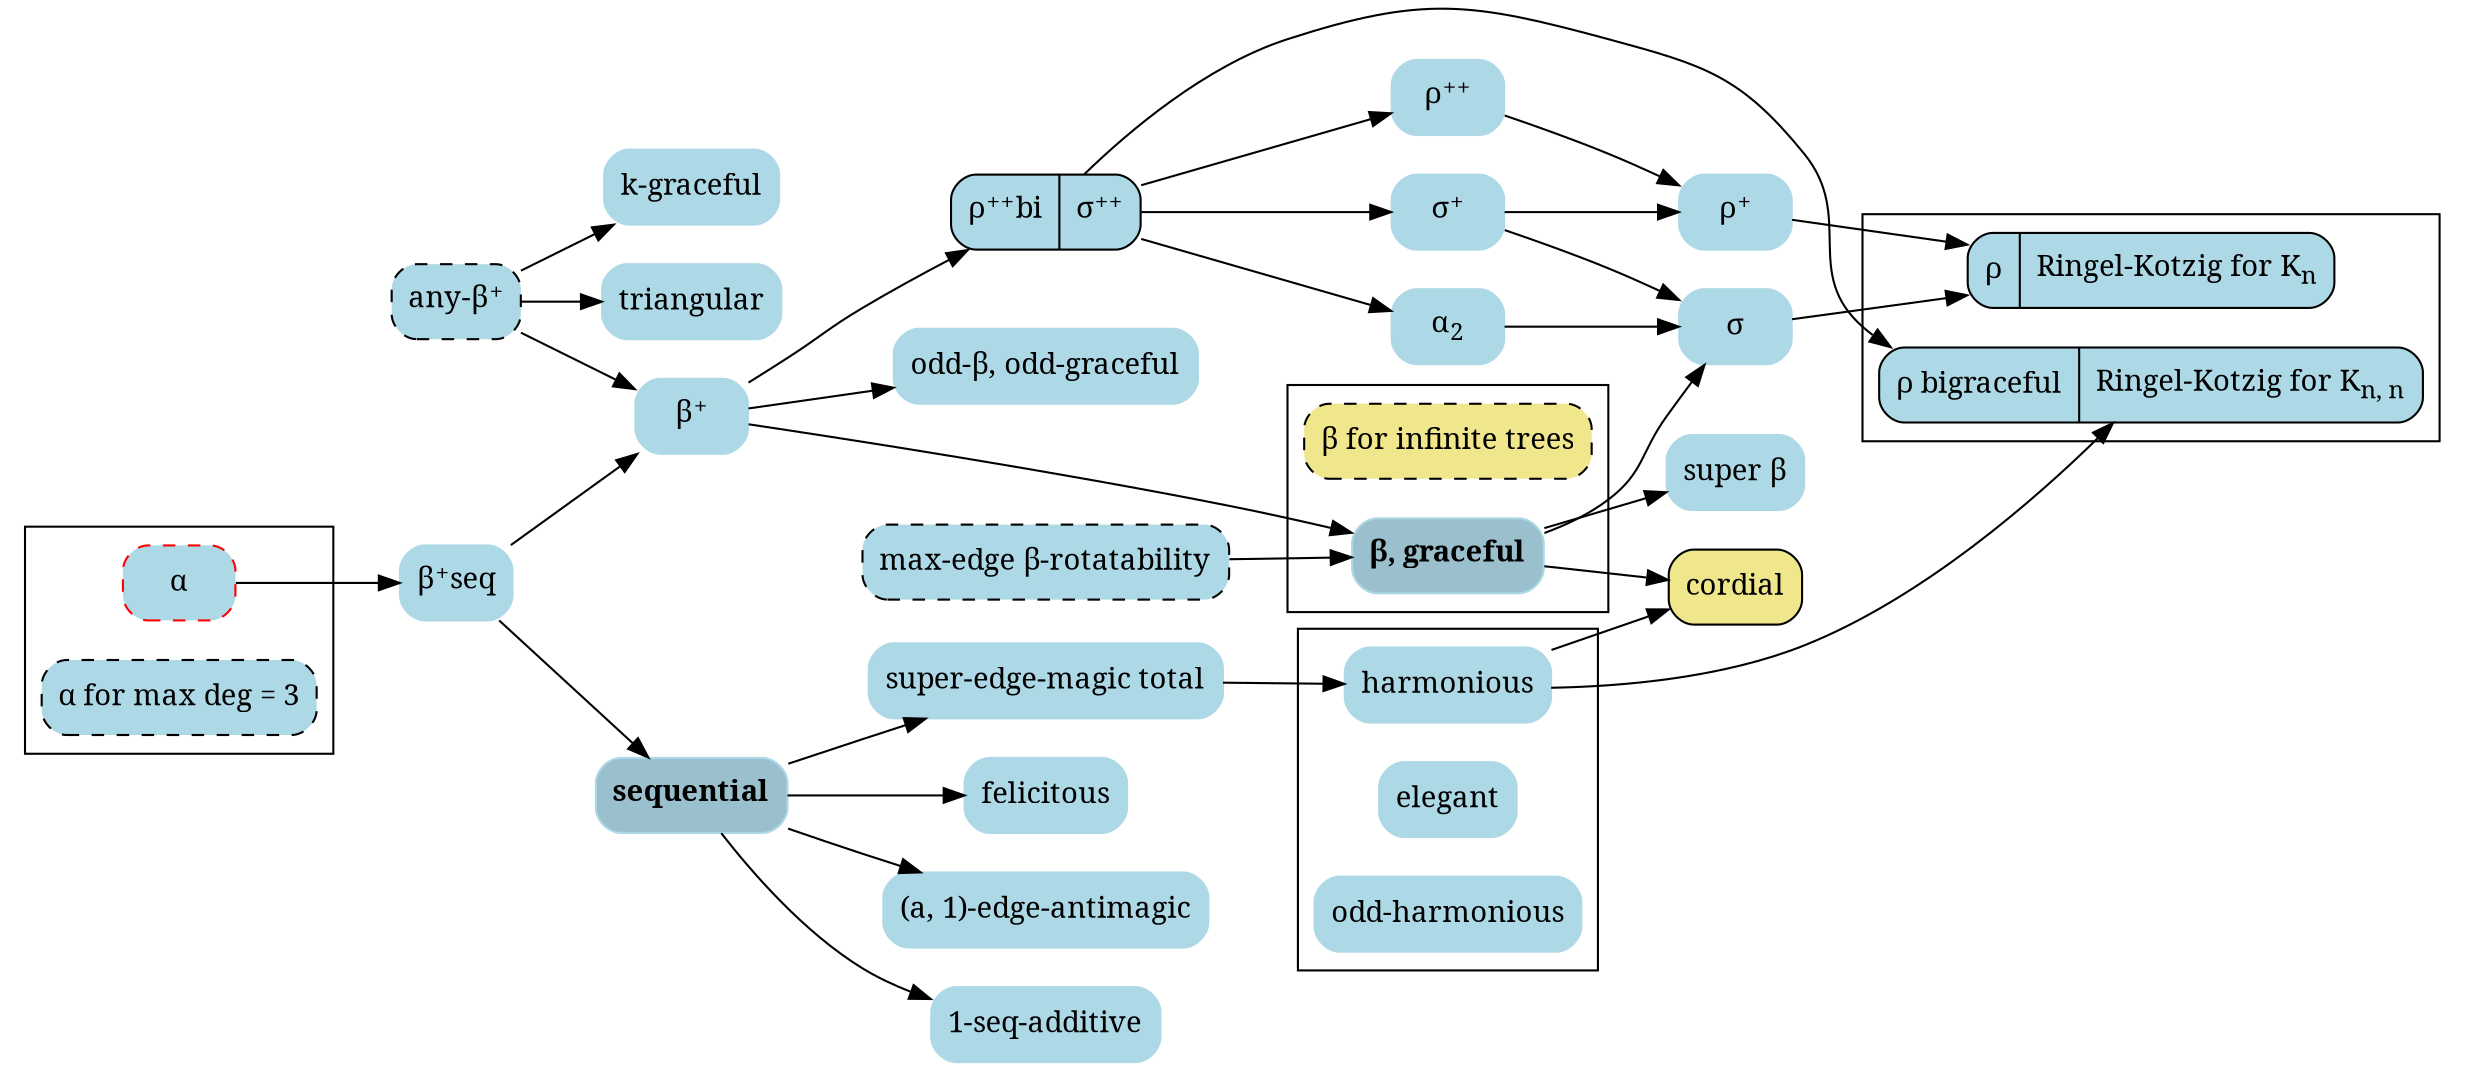 digraph labelings {
    //style=invis;
    rankdir="LR";
    graph [fontname = "georgia"];
    node [fontname = "georgia"];
    edge [fontname = "georgia"];
    node [color=lightblue, style=filled, shape=Mrecord];

    subgraph thms {
        node [style="filled", color="black", fillcolor="khaki"];
        cordial
        node [style="dashed,filled", color="black", fillcolor="khaki"];
        inf_beta [label="β for infinite trees"];
    }

    subgraph important_conjectures {
        node [fillcolor="lightblue3"]
        beta [label=<<B>β, graceful</B>>]
        seq [label=<<B>sequential</B>>]
    }

    subgraph cluster_alpha {
        {
            node [style="dashed,filled", color="red", fillcolor="lightblue"];
            alpha [label="α"];
        }
        {
            node [style="dashed,filled", color="black", fillcolor="lightblue"];
            alpha_deg3 [label="α for max deg = 3"];
        }
    }

    beta_plus_seq [label=<β<SUP>+</SUP>seq>];
    alpha -> beta_plus_seq;
    beta_plus_seq -> seq;
    beta_plus [label=<β<SUP>+</SUP>>];
    beta_plus_seq -> beta_plus;
    semt [label="super-edge-magic total"]
    harm [label="harmonious"]
    seq -> semt;
    semt -> harm;
    {
        node [style="filled,rounded", color="black", fillcolor="lightblue", shape=record];
        rho_sigma [label=<{ρ<SUP>++</SUP>bi | σ<SUP>++</SUP>}>];
    }
    beta_plus -> rho_sigma;
    subgraph cluster_beta {
        inf_beta
        beta
    }
    beta_plus -> beta;
    {
        node [style="dashed,filled", color="black", fillcolor="lightblue"];
        beta_rot [label="max-edge β-rotatability"]
    }
    beta_rot -> beta
    beta -> cordial
    harm -> cordial
    subgraph cluster_rho {
        node [fillcolor="lightblue", color="black", style="filled,rounded", shape=record];
        rho [label=<{ρ | Ringel-Kotzig for K<SUB>n</SUB>}>];
        rho_bi [label=<{ρ bigraceful | Ringel-Kotzig for K<SUB>n, n</SUB>}>];
    }
    harm -> rho_bi;
    rho_sigma -> rho_bi;
    rho_pp [label=<ρ<SUP>++</SUP>>];
    rho_sigma -> rho_pp;
    sigma_p [label=<σ<SUP>+</SUP>>];
    rho_sigma -> sigma_p;
    sigma [label="σ"];
    beta -> sigma;
    sigma_p -> sigma;
    rho_p [label=<ρ<SUP>+</SUP>>];
    rho_pp -> rho_p;
    sigma_p -> rho_p;
    sigma -> rho;
    rho_p -> rho;
    {
        node [style="dashed,filled", color="black", fillcolor="lightblue"];
        k_beta_p [label=<any-β<SUP>+</SUP>>];
    }
    k_beta_p -> beta_plus;

    odd_beta [label="odd-β, odd-graceful"]
    beta_plus -> odd_beta
    super_beta [label="super β"]
    beta -> super_beta
    subgraph cluster_harmonious {
        elegant
        odd_harm [label="odd-harmonious"]
        harm
    }
    seq -> felicitous
    k_graceful [label="k-graceful"]
    k_beta_p -> k_graceful
    k_beta_p -> triangular

    antimagic [label="(a, 1)-edge-antimagic"]
    seq -> antimagic
    seq_add [label="1-seq-additive"]
    seq -> seq_add

    alpha_2 [label=<α<SUB>2</SUB>>]
    rho_sigma -> alpha_2
    alpha_2 -> sigma
}

